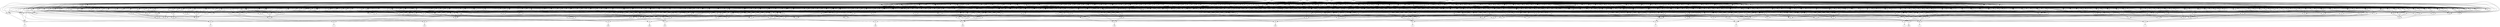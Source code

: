 digraph G {
    316 -> 380;
    402 -> 380;
    755 -> 380;
    425 -> 380;
    320 -> 380;
    339 -> 380;
    484 -> 316;
    555 -> 316;
    426 -> 316;
    226 -> 316;
    372 -> 316;
    363 -> 316;
    430 -> 363;
    395 -> 363;
    291 -> 363;
    612 -> 363;
    286 -> 363;
    419 -> 286;
    224 -> 286;
    310 -> 286;
    676 -> 286;
    776 -> 286;
    784 -> 419;
    391 -> 419;
    306 -> 419;
    391 -> 224;
    306 -> 224;
    784 -> 224;
    406 -> 310;
    357 -> 310;
    432 -> 310;
    391 -> 676;
    784 -> 676;
    800 -> 776;
    362 -> 776;
    391 -> 612;
    306 -> 612;
    391 -> 395;
    784 -> 395;
    306 -> 395;
    357 -> 430;
    432 -> 430;
    406 -> 430;
    800 -> 430;
    362 -> 430;
    202 -> 430;
    362 -> 291;
    357 -> 291;
    432 -> 291;
    800 -> 291;
    406 -> 291;
    202 -> 291;
    399 -> 372;
    349 -> 372;
    419 -> 372;
    317 -> 372;
    418 -> 372;
    391 -> 399;
    784 -> 399;
    306 -> 399;
    406 -> 317;
    357 -> 317;
    432 -> 317;
    800 -> 418;
    362 -> 418;
    202 -> 418;
    432 -> 349;
    357 -> 349;
    406 -> 349;
    800 -> 484;
    362 -> 484;
    202 -> 484;
    784 -> 226;
    306 -> 226;
    432 -> 226;
    391 -> 226;
    406 -> 226;
    306 -> 555;
    784 -> 555;
    391 -> 555;
    406 -> 426;
    362 -> 426;
    202 -> 426;
    800 -> 426;
    357 -> 426;
    432 -> 426;
    431 -> 402;
    337 -> 402;
    332 -> 402;
    309 -> 402;
    171 -> 402;
    331 -> 431;
    404 -> 431;
    318 -> 431;
    345 -> 431;
    381 -> 331;
    661 -> 331;
    399 -> 331;
    522 -> 331;
    391 -> 381;
    784 -> 381;
    306 -> 381;
    406 -> 522;
    357 -> 522;
    202 -> 522;
    800 -> 522;
    362 -> 522;
    432 -> 522;
    362 -> 661;
    202 -> 661;
    432 -> 661;
    800 -> 661;
    406 -> 661;
    357 -> 661;
    349 -> 404;
    381 -> 404;
    418 -> 404;
    239 -> 404;
    399 -> 404;
    406 -> 239;
    357 -> 239;
    432 -> 239;
    800 -> 239;
    362 -> 239;
    202 -> 239;
    381 -> 318;
    341 -> 318;
    419 -> 318;
    766 -> 318;
    202 -> 766;
    357 -> 766;
    432 -> 766;
    800 -> 766;
    362 -> 766;
    406 -> 766;
    432 -> 341;
    202 -> 341;
    406 -> 341;
    800 -> 341;
    362 -> 341;
    357 -> 341;
    395 -> 345;
    239 -> 345;
    419 -> 345;
    430 -> 345;
    317 -> 337;
    371 -> 337;
    555 -> 337;
    341 -> 337;
    391 -> 371;
    800 -> 371;
    306 -> 371;
    784 -> 371;
    362 -> 371;
    202 -> 371;
    287 -> 332;
    510 -> 332;
    395 -> 332;
    280 -> 332;
    306 -> 510;
    357 -> 510;
    432 -> 510;
    406 -> 510;
    391 -> 510;
    784 -> 287;
    362 -> 287;
    800 -> 287;
    391 -> 287;
    202 -> 287;
    406 -> 280;
    357 -> 280;
    432 -> 280;
    362 -> 280;
    202 -> 280;
    800 -> 280;
    648 -> 309;
    294 -> 309;
    419 -> 309;
    522 -> 309;
    391 -> 648;
    306 -> 648;
    357 -> 294;
    406 -> 294;
    432 -> 294;
    800 -> 294;
    362 -> 294;
    202 -> 294;
    395 -> 171;
    400 -> 171;
    399 -> 171;
    301 -> 171;
    432 -> 301;
    800 -> 301;
    362 -> 301;
    357 -> 301;
    406 -> 301;
    202 -> 301;
    357 -> 400;
    800 -> 400;
    362 -> 400;
    406 -> 400;
    432 -> 400;
    202 -> 400;
    305 -> 755;
    399 -> 755;
    410 -> 755;
    419 -> 755;
    482 -> 755;
    224 -> 482;
    490 -> 482;
    538 -> 482;
    409 -> 482;
    391 -> 538;
    784 -> 538;
    406 -> 538;
    306 -> 538;
    432 -> 538;
    800 -> 409;
    357 -> 409;
    202 -> 409;
    406 -> 490;
    357 -> 490;
    432 -> 490;
    362 -> 490;
    800 -> 490;
    202 -> 490;
    357 -> 410;
    432 -> 410;
    202 -> 410;
    800 -> 410;
    362 -> 410;
    406 -> 410;
    406 -> 305;
    432 -> 305;
    800 -> 305;
    362 -> 305;
    357 -> 305;
    202 -> 305;
    496 -> 425;
    395 -> 425;
    684 -> 425;
    359 -> 425;
    424 -> 425;
    299 -> 425;
    362 -> 424;
    357 -> 424;
    479 -> 424;
    202 -> 424;
    555 -> 424;
    441 -> 424;
    306 -> 479;
    784 -> 479;
    406 -> 479;
    391 -> 479;
    432 -> 479;
    406 -> 441;
    357 -> 441;
    800 -> 441;
    362 -> 441;
    432 -> 441;
    202 -> 441;
    484 -> 684;
    422 -> 684;
    443 -> 684;
    432 -> 684;
    784 -> 422;
    391 -> 422;
    306 -> 443;
    357 -> 443;
    455 -> 299;
    212 -> 299;
    430 -> 299;
    391 -> 299;
    306 -> 299;
    784 -> 299;
    432 -> 455;
    406 -> 455;
    357 -> 212;
    362 -> 212;
    202 -> 212;
    430 -> 359;
    444 -> 359;
    460 -> 359;
    648 -> 359;
    391 -> 444;
    784 -> 444;
    800 -> 460;
    357 -> 460;
    432 -> 460;
    406 -> 460;
    362 -> 460;
    202 -> 460;
    406 -> 496;
    357 -> 496;
    432 -> 496;
    202 -> 496;
    362 -> 496;
    800 -> 496;
    239 -> 320;
    405 -> 320;
    305 -> 320;
    391 -> 320;
    784 -> 320;
    306 -> 320;
    462 -> 405;
    465 -> 405;
    224 -> 405;
    419 -> 405;
    301 -> 405;
    391 -> 462;
    784 -> 462;
    306 -> 462;
    406 -> 465;
    357 -> 465;
    432 -> 465;
    800 -> 465;
    362 -> 465;
    202 -> 465;
    381 -> 339;
    441 -> 339;
    477 -> 339;
    419 -> 339;
    487 -> 339;
    305 -> 487;
    462 -> 487;
    612 -> 487;
    460 -> 487;
    357 -> 477;
    432 -> 477;
    362 -> 477;
    202 -> 477;
    406 -> 477;
    800 -> 477;
    279 -> 470;
    468 -> 470;
    193 -> 470;
    491 -> 470;
    437 -> 470;
    499 -> 470;
    474 -> 279;
    330 -> 279;
    416 -> 279;
    512 -> 279;
    321 -> 279;
    767 -> 474;
    434 -> 474;
    452 -> 474;
    382 -> 474;
    469 -> 474;
    476 -> 474;
    341 -> 767;
    398 -> 767;
    399 -> 767;
    490 -> 767;
    784 -> 398;
    306 -> 398;
    391 -> 398;
    381 -> 434;
    662 -> 434;
    399 -> 434;
    477 -> 434;
    432 -> 662;
    800 -> 662;
    202 -> 662;
    357 -> 662;
    362 -> 662;
    406 -> 662;
    399 -> 452;
    501 -> 452;
    800 -> 452;
    252 -> 452;
    362 -> 452;
    202 -> 452;
    357 -> 501;
    432 -> 501;
    406 -> 501;
    406 -> 252;
    306 -> 252;
    432 -> 252;
    784 -> 252;
    391 -> 252;
    502 -> 382;
    648 -> 382;
    406 -> 382;
    493 -> 382;
    317 -> 382;
    391 -> 502;
    784 -> 502;
    800 -> 502;
    362 -> 502;
    202 -> 502;
    391 -> 493;
    784 -> 493;
    202 -> 493;
    800 -> 493;
    306 -> 493;
    352 -> 469;
    509 -> 469;
    400 -> 469;
    555 -> 469;
    490 -> 469;
    398 -> 469;
    306 -> 352;
    432 -> 352;
    406 -> 352;
    391 -> 352;
    784 -> 352;
    357 -> 509;
    800 -> 509;
    202 -> 509;
    436 -> 476;
    349 -> 476;
    511 -> 476;
    305 -> 476;
    398 -> 476;
    391 -> 511;
    306 -> 511;
    800 -> 511;
    784 -> 511;
    362 -> 511;
    202 -> 511;
    406 -> 436;
    357 -> 436;
    432 -> 436;
    800 -> 436;
    362 -> 436;
    202 -> 436;
    221 -> 330;
    458 -> 330;
    517 -> 330;
    514 -> 330;
    406 -> 221;
    443 -> 221;
    492 -> 221;
    519 -> 221;
    224 -> 221;
    784 -> 492;
    306 -> 492;
    362 -> 492;
    202 -> 492;
    391 -> 492;
    800 -> 492;
    432 -> 519;
    362 -> 519;
    202 -> 519;
    800 -> 519;
    357 -> 519;
    406 -> 519;
    448 -> 458;
    378 -> 458;
    224 -> 458;
    523 -> 458;
    406 -> 523;
    202 -> 523;
    432 -> 523;
    800 -> 523;
    362 -> 523;
    357 -> 523;
    202 -> 448;
    784 -> 448;
    800 -> 448;
    362 -> 448;
    391 -> 448;
    357 -> 378;
    306 -> 378;
    406 -> 378;
    444 -> 517;
    212 -> 517;
    455 -> 517;
    533 -> 517;
    399 -> 517;
    406 -> 533;
    357 -> 533;
    362 -> 533;
    202 -> 533;
    432 -> 533;
    800 -> 533;
    381 -> 514;
    310 -> 514;
    418 -> 514;
    534 -> 514;
    462 -> 514;
    406 -> 534;
    357 -> 534;
    800 -> 534;
    202 -> 534;
    362 -> 534;
    432 -> 534;
    463 -> 416;
    450 -> 416;
    385 -> 416;
    623 -> 416;
    239 -> 463;
    462 -> 463;
    395 -> 463;
    662 -> 463;
    519 -> 450;
    381 -> 450;
    224 -> 450;
    533 -> 450;
    540 -> 385;
    398 -> 385;
    555 -> 385;
    329 -> 385;
    357 -> 540;
    202 -> 540;
    432 -> 540;
    800 -> 540;
    362 -> 540;
    406 -> 540;
    406 -> 329;
    800 -> 329;
    202 -> 329;
    357 -> 329;
    362 -> 329;
    432 -> 329;
    634 -> 623;
    555 -> 623;
    451 -> 623;
    272 -> 623;
    306 -> 451;
    784 -> 451;
    406 -> 634;
    362 -> 634;
    432 -> 634;
    800 -> 634;
    357 -> 634;
    202 -> 634;
    406 -> 272;
    800 -> 272;
    362 -> 272;
    357 -> 272;
    432 -> 272;
    202 -> 272;
    523 -> 512;
    270 -> 512;
    261 -> 512;
    269 -> 512;
    397 -> 512;
    531 -> 512;
    263 -> 397;
    395 -> 397;
    419 -> 397;
    361 -> 397;
    537 -> 397;
    202 -> 263;
    362 -> 263;
    800 -> 263;
    362 -> 361;
    800 -> 361;
    202 -> 361;
    406 -> 537;
    357 -> 537;
    432 -> 537;
    399 -> 531;
    262 -> 531;
    555 -> 531;
    439 -> 531;
    418 -> 531;
    357 -> 531;
    406 -> 262;
    432 -> 262;
    391 -> 439;
    784 -> 439;
    432 -> 439;
    800 -> 439;
    306 -> 439;
    202 -> 439;
    187 -> 261;
    510 -> 261;
    418 -> 261;
    391 -> 187;
    406 -> 187;
    306 -> 187;
    784 -> 187;
    432 -> 187;
    190 -> 269;
    394 -> 269;
    302 -> 269;
    301 -> 269;
    395 -> 269;
    391 -> 190;
    362 -> 190;
    800 -> 190;
    784 -> 190;
    202 -> 190;
    306 -> 394;
    406 -> 394;
    357 -> 394;
    406 -> 302;
    432 -> 302;
    357 -> 302;
    800 -> 302;
    362 -> 302;
    202 -> 302;
    306 -> 270;
    391 -> 270;
    457 -> 321;
    259 -> 321;
    354 -> 321;
    281 -> 321;
    349 -> 457;
    258 -> 457;
    399 -> 457;
    523 -> 457;
    784 -> 258;
    306 -> 258;
    800 -> 258;
    391 -> 258;
    362 -> 258;
    202 -> 258;
    398 -> 259;
    344 -> 259;
    496 -> 259;
    381 -> 259;
    406 -> 344;
    357 -> 344;
    800 -> 344;
    432 -> 344;
    362 -> 344;
    202 -> 344;
    766 -> 354;
    555 -> 354;
    400 -> 354;
    239 -> 354;
    419 -> 354;
    484 -> 281;
    501 -> 281;
    426 -> 281;
    395 -> 281;
    661 -> 281;
    399 -> 281;
    270 -> 468;
    722 -> 468;
    256 -> 468;
    360 -> 468;
    308 -> 468;
    349 -> 256;
    287 -> 256;
    477 -> 256;
    676 -> 256;
    250 -> 256;
    451 -> 250;
    465 -> 250;
    366 -> 250;
    648 -> 250;
    406 -> 366;
    357 -> 366;
    432 -> 366;
    800 -> 366;
    362 -> 366;
    202 -> 366;
    523 -> 308;
    462 -> 308;
    249 -> 308;
    273 -> 308;
    699 -> 308;
    248 -> 308;
    739 -> 249;
    204 -> 249;
    800 -> 249;
    784 -> 739;
    406 -> 739;
    432 -> 739;
    306 -> 739;
    391 -> 739;
    357 -> 204;
    202 -> 204;
    326 -> 248;
    508 -> 248;
    800 -> 248;
    465 -> 248;
    395 -> 248;
    357 -> 326;
    362 -> 326;
    391 -> 508;
    406 -> 508;
    306 -> 508;
    432 -> 508;
    784 -> 508;
    395 -> 699;
    244 -> 699;
    224 -> 699;
    436 -> 699;
    406 -> 244;
    357 -> 244;
    432 -> 244;
    800 -> 244;
    362 -> 244;
    202 -> 244;
    243 -> 273;
    242 -> 273;
    361 -> 273;
    241 -> 273;
    648 -> 273;
    254 -> 273;
    406 -> 254;
    357 -> 254;
    800 -> 254;
    362 -> 254;
    202 -> 254;
    306 -> 241;
    357 -> 241;
    391 -> 241;
    432 -> 241;
    357 -> 243;
    800 -> 243;
    202 -> 243;
    784 -> 242;
    306 -> 242;
    432 -> 242;
    391 -> 242;
    530 -> 722;
    550 -> 722;
    406 -> 530;
    432 -> 530;
    357 -> 530;
    800 -> 550;
    202 -> 550;
    362 -> 550;
    190 -> 360;
    230 -> 360;
    444 -> 360;
    413 -> 360;
    306 -> 230;
    406 -> 230;
    432 -> 230;
    406 -> 413;
    432 -> 413;
    362 -> 413;
    800 -> 413;
    357 -> 413;
    202 -> 413;
    754 -> 193;
    236 -> 193;
    231 -> 193;
    495 -> 193;
    295 -> 193;
    232 -> 193;
    412 -> 754;
    229 -> 754;
    525 -> 754;
    526 -> 754;
    352 -> 412;
    631 -> 412;
    395 -> 412;
    441 -> 412;
    357 -> 631;
    362 -> 631;
    202 -> 631;
    418 -> 229;
    530 -> 229;
    568 -> 229;
    398 -> 229;
    400 -> 229;
    391 -> 568;
    784 -> 568;
    766 -> 525;
    398 -> 525;
    395 -> 525;
    661 -> 525;
    317 -> 526;
    287 -> 526;
    410 -> 526;
    676 -> 526;
    223 -> 236;
    497 -> 236;
    218 -> 236;
    717 -> 236;
    208 -> 236;
    602 -> 236;
    357 -> 602;
    211 -> 602;
    432 -> 602;
    371 -> 602;
    406 -> 602;
    391 -> 211;
    784 -> 211;
    362 -> 211;
    800 -> 211;
    306 -> 211;
    202 -> 211;
    381 -> 497;
    262 -> 497;
    631 -> 497;
    634 -> 497;
    395 -> 497;
    406 -> 218;
    418 -> 218;
    381 -> 218;
    329 -> 218;
    419 -> 218;
    555 -> 717;
    381 -> 717;
    400 -> 717;
    705 -> 717;
    661 -> 717;
    413 -> 717;
    800 -> 705;
    202 -> 705;
    432 -> 705;
    406 -> 705;
    362 -> 705;
    357 -> 705;
    280 -> 208;
    225 -> 208;
    381 -> 208;
    800 -> 225;
    362 -> 225;
    432 -> 225;
    406 -> 225;
    357 -> 225;
    202 -> 225;
    212 -> 223;
    466 -> 223;
    207 -> 223;
    784 -> 223;
    406 -> 466;
    306 -> 466;
    432 -> 466;
    391 -> 207;
    406 -> 207;
    306 -> 207;
    357 -> 207;
    362 -> 207;
    800 -> 207;
    492 -> 231;
    349 -> 231;
    399 -> 231;
    329 -> 231;
    462 -> 495;
    529 -> 495;
    676 -> 495;
    766 -> 495;
    406 -> 529;
    432 -> 529;
    202 -> 529;
    800 -> 529;
    362 -> 529;
    357 -> 529;
    381 -> 295;
    329 -> 295;
    305 -> 295;
    395 -> 295;
    568 -> 232;
    421 -> 232;
    367 -> 232;
    198 -> 232;
    648 -> 232;
    800 -> 421;
    362 -> 421;
    202 -> 421;
    357 -> 198;
    800 -> 198;
    202 -> 198;
    406 -> 198;
    362 -> 198;
    432 -> 198;
    357 -> 367;
    306 -> 367;
    432 -> 367;
    745 -> 491;
    194 -> 491;
    368 -> 491;
    351 -> 491;
    379 -> 491;
    170 -> 491;
    399 -> 745;
    381 -> 745;
    540 -> 745;
    192 -> 745;
    705 -> 745;
    189 -> 745;
    224 -> 189;
    413 -> 189;
    406 -> 192;
    800 -> 192;
    432 -> 192;
    357 -> 192;
    362 -> 192;
    202 -> 192;
    341 -> 194;
    648 -> 194;
    272 -> 194;
    399 -> 194;
    304 -> 194;
    406 -> 304;
    186 -> 304;
    443 -> 304;
    529 -> 304;
    270 -> 304;
    391 -> 186;
    784 -> 186;
    800 -> 186;
    362 -> 186;
    202 -> 186;
    430 -> 368;
    399 -> 368;
    340 -> 368;
    484 -> 340;
    676 -> 340;
    443 -> 340;
    432 -> 340;
    291 -> 351;
    398 -> 351;
    305 -> 351;
    224 -> 351;
    477 -> 379;
    462 -> 379;
    612 -> 379;
    244 -> 379;
    484 -> 170;
    501 -> 170;
    784 -> 170;
    387 -> 170;
    306 -> 170;
    391 -> 170;
    406 -> 387;
    357 -> 387;
    362 -> 387;
    800 -> 387;
    432 -> 387;
    202 -> 387;
    429 -> 437;
    185 -> 437;
    350 -> 437;
    536 -> 437;
    520 -> 437;
    411 -> 437;
    183 -> 429;
    395 -> 429;
    788 -> 429;
    507 -> 429;
    766 -> 507;
    399 -> 507;
    419 -> 507;
    366 -> 507;
    262 -> 788;
    182 -> 788;
    306 -> 788;
    391 -> 182;
    357 -> 182;
    800 -> 182;
    784 -> 182;
    202 -> 182;
    432 -> 183;
    362 -> 183;
    406 -> 183;
    800 -> 183;
    357 -> 183;
    202 -> 183;
    444 -> 185;
    310 -> 185;
    800 -> 185;
    202 -> 185;
    324 -> 185;
    243 -> 324;
    612 -> 324;
    784 -> 324;
    406 -> 324;
    181 -> 324;
    357 -> 181;
    406 -> 181;
    391 -> 181;
    432 -> 181;
    362 -> 181;
    202 -> 181;
    393 -> 350;
    766 -> 350;
    391 -> 350;
    784 -> 350;
    306 -> 350;
    357 -> 393;
    432 -> 393;
    800 -> 393;
    202 -> 393;
    362 -> 393;
    406 -> 393;
    224 -> 536;
    540 -> 536;
    419 -> 536;
    465 -> 536;
    418 -> 520;
    537 -> 520;
    225 -> 520;
    395 -> 520;
    466 -> 411;
    568 -> 411;
    326 -> 411;
    800 -> 411;
    537 -> 411;
    492 -> 411;
    251 -> 499;
    178 -> 499;
    342 -> 499;
    705 -> 178;
    436 -> 178;
    441 -> 178;
    784 -> 178;
    391 -> 178;
    306 -> 178;
    212 -> 251;
    739 -> 251;
    418 -> 342;
    419 -> 342;
    530 -> 342;
    398 -> 342;
    522 -> 342;
    203 -> 285;
    498 -> 285;
    334 -> 285;
    266 -> 285;
    369 -> 203;
    238 -> 203;
    500 -> 203;
    220 -> 203;
    338 -> 203;
    283 -> 203;
    504 -> 369;
    257 -> 369;
    761 -> 369;
    297 -> 369;
    361 -> 504;
    501 -> 504;
    399 -> 504;
    534 -> 504;
    381 -> 504;
    381 -> 257;
    519 -> 257;
    426 -> 257;
    462 -> 257;
    263 -> 761;
    462 -> 761;
    419 -> 761;
    361 -> 761;
    501 -> 761;
    530 -> 297;
    371 -> 297;
    419 -> 297;
    460 -> 297;
    244 -> 238;
    398 -> 238;
    197 -> 238;
    381 -> 238;
    169 -> 238;
    462 -> 169;
    477 -> 169;
    395 -> 169;
    465 -> 169;
    406 -> 197;
    432 -> 197;
    362 -> 197;
    202 -> 197;
    357 -> 197;
    800 -> 197;
    428 -> 500;
    210 -> 500;
    357 -> 428;
    550 -> 428;
    727 -> 428;
    444 -> 428;
    555 -> 428;
    441 -> 428;
    432 -> 727;
    306 -> 727;
    406 -> 727;
    347 -> 210;
    371 -> 210;
    441 -> 210;
    398 -> 210;
    357 -> 347;
    406 -> 347;
    432 -> 347;
    462 -> 220;
    197 -> 220;
    399 -> 220;
    280 -> 220;
    519 -> 338;
    395 -> 338;
    419 -> 338;
    523 -> 338;
    398 -> 283;
    341 -> 283;
    224 -> 283;
    244 -> 283;
    467 -> 498;
    650 -> 498;
    292 -> 498;
    374 -> 498;
    384 -> 498;
    289 -> 498;
    381 -> 467;
    462 -> 467;
    317 -> 467;
    361 -> 467;
    489 -> 467;
    341 -> 489;
    395 -> 489;
    644 -> 489;
    186 -> 489;
    406 -> 644;
    357 -> 644;
    432 -> 644;
    399 -> 650;
    462 -> 650;
    662 -> 650;
    413 -> 650;
    237 -> 650;
    541 -> 650;
    391 -> 237;
    451 -> 237;
    204 -> 237;
    455 -> 237;
    362 -> 237;
    357 -> 541;
    432 -> 541;
    306 -> 541;
    362 -> 541;
    800 -> 541;
    202 -> 541;
    399 -> 292;
    501 -> 292;
    484 -> 292;
    366 -> 292;
    648 -> 292;
    766 -> 374;
    398 -> 374;
    395 -> 374;
    522 -> 374;
    510 -> 384;
    287 -> 384;
    224 -> 384;
    490 -> 384;
    272 -> 289;
    784 -> 289;
    244 -> 289;
    612 -> 289;
    543 -> 334;
    342 -> 334;
    275 -> 334;
    245 -> 334;
    459 -> 334;
    381 -> 543;
    430 -> 543;
    545 -> 543;
    546 -> 543;
    457 -> 543;
    548 -> 543;
    436 -> 548;
    462 -> 548;
    419 -> 548;
    705 -> 548;
    400 -> 546;
    381 -> 546;
    555 -> 546;
    413 -> 546;
    406 -> 545;
    800 -> 545;
    784 -> 545;
    648 -> 545;
    204 -> 545;
    381 -> 275;
    347 -> 275;
    418 -> 275;
    662 -> 275;
    224 -> 275;
    511 -> 245;
    349 -> 245;
    555 -> 245;
    634 -> 245;
    347 -> 459;
    511 -> 459;
    419 -> 459;
    341 -> 459;
    549 -> 266;
    415 -> 266;
    506 -> 266;
    551 -> 266;
    172 -> 266;
    635 -> 266;
    552 -> 549;
    423 -> 549;
    556 -> 549;
    183 -> 552;
    366 -> 552;
    272 -> 552;
    391 -> 552;
    784 -> 552;
    306 -> 552;
    568 -> 423;
    510 -> 423;
    224 -> 423;
    317 -> 423;
    544 -> 423;
    362 -> 544;
    202 -> 544;
    800 -> 544;
    555 -> 556;
    197 -> 556;
    305 -> 556;
    462 -> 556;
    462 -> 415;
    534 -> 415;
    496 -> 415;
    395 -> 415;
    214 -> 415;
    357 -> 214;
    550 -> 214;
    306 -> 214;
    262 -> 214;
    430 -> 214;
    462 -> 214;
    421 -> 506;
    349 -> 506;
    395 -> 506;
    224 -> 506;
    522 -> 506;
    535 -> 506;
    465 -> 535;
    381 -> 535;
    555 -> 535;
    705 -> 535;
    399 -> 551;
    555 -> 551;
    766 -> 551;
    705 -> 551;
    469 -> 551;
    195 -> 551;
    462 -> 195;
    225 -> 195;
    399 -> 195;
    400 -> 195;
    309 -> 172;
    699 -> 172;
    662 -> 635;
    477 -> 635;
    413 -> 635;
    419 -> 635;
    381 -> 635;
    255 -> 559;
    561 -> 559;
    562 -> 559;
    370 -> 559;
    564 -> 559;
    565 -> 559;
    566 -> 255;
    567 -> 255;
    389 -> 255;
    569 -> 255;
    571 -> 255;
    597 -> 566;
    577 -> 566;
    563 -> 566;
    578 -> 566;
    644 -> 597;
    492 -> 597;
    305 -> 597;
    399 -> 597;
    533 -> 577;
    568 -> 577;
    529 -> 577;
    270 -> 577;
    418 -> 563;
    347 -> 563;
    490 -> 563;
    395 -> 563;
    462 -> 578;
    302 -> 578;
    224 -> 578;
    239 -> 578;
    399 -> 567;
    413 -> 567;
    419 -> 567;
    341 -> 567;
    399 -> 389;
    197 -> 389;
    419 -> 389;
    441 -> 389;
    391 -> 569;
    387 -> 569;
    306 -> 569;
    358 -> 569;
    502 -> 569;
    306 -> 358;
    357 -> 358;
    432 -> 358;
    534 -> 571;
    395 -> 571;
    399 -> 571;
    693 -> 571;
    406 -> 693;
    357 -> 693;
    432 -> 693;
    800 -> 693;
    362 -> 693;
    202 -> 693;
    240 -> 561;
    581 -> 561;
    584 -> 561;
    583 -> 240;
    587 -> 240;
    648 -> 583;
    693 -> 583;
    419 -> 583;
    534 -> 583;
    239 -> 587;
    462 -> 587;
    612 -> 587;
    294 -> 587;
    200 -> 581;
    432 -> 581;
    270 -> 581;
    344 -> 581;
    422 -> 581;
    362 -> 200;
    202 -> 200;
    800 -> 200;
    306 -> 200;
    357 -> 200;
    479 -> 584;
    361 -> 584;
    419 -> 584;
    302 -> 584;
    261 -> 562;
    300 -> 562;
    572 -> 562;
    295 -> 562;
    589 -> 562;
    461 -> 562;
    381 -> 572;
    430 -> 572;
    462 -> 572;
    305 -> 572;
    424 -> 572;
    462 -> 300;
    426 -> 300;
    237 -> 300;
    588 -> 300;
    555 -> 588;
    329 -> 588;
    490 -> 588;
    398 -> 588;
    406 -> 589;
    186 -> 589;
    443 -> 589;
    192 -> 589;
    399 -> 589;
    430 -> 461;
    784 -> 461;
    244 -> 461;
    612 -> 461;
    539 -> 370;
    590 -> 370;
    593 -> 370;
    595 -> 370;
    540 -> 539;
    198 -> 539;
    381 -> 539;
    173 -> 539;
    357 -> 173;
    262 -> 173;
    306 -> 173;
    550 -> 173;
    541 -> 173;
    504 -> 590;
    245 -> 590;
    423 -> 590;
    403 -> 590;
    477 -> 403;
    662 -> 403;
    381 -> 403;
    648 -> 593;
    446 -> 593;
    419 -> 593;
    305 -> 593;
    357 -> 446;
    362 -> 446;
    202 -> 446;
    800 -> 446;
    406 -> 446;
    432 -> 446;
    418 -> 595;
    349 -> 595;
    399 -> 595;
    533 -> 595;
    224 -> 595;
    596 -> 564;
    172 -> 564;
    307 -> 564;
    188 -> 564;
    234 -> 564;
    610 -> 564;
    766 -> 596;
    555 -> 596;
    705 -> 596;
    399 -> 596;
    195 -> 596;
    525 -> 307;
    601 -> 307;
    603 -> 307;
    606 -> 307;
    532 -> 307;
    643 -> 307;
    537 -> 601;
    492 -> 601;
    419 -> 601;
    192 -> 601;
    357 -> 603;
    776 -> 603;
    727 -> 603;
    444 -> 603;
    347 -> 603;
    211 -> 603;
    418 -> 606;
    349 -> 606;
    661 -> 606;
    462 -> 606;
    291 -> 606;
    398 -> 606;
    436 -> 532;
    381 -> 532;
    224 -> 532;
    523 -> 532;
    198 -> 643;
    540 -> 643;
    306 -> 643;
    391 -> 643;
    784 -> 643;
    398 -> 188;
    183 -> 188;
    426 -> 188;
    612 -> 188;
    401 -> 188;
    366 -> 401;
    784 -> 401;
    662 -> 401;
    391 -> 401;
    306 -> 401;
    361 -> 234;
    501 -> 234;
    391 -> 234;
    693 -> 234;
    784 -> 234;
    306 -> 234;
    410 -> 610;
    301 -> 610;
    381 -> 610;
    291 -> 565;
    451 -> 565;
    608 -> 565;
    397 -> 565;
    276 -> 565;
    301 -> 276;
    302 -> 276;
    395 -> 276;
    317 -> 608;
    361 -> 608;
    197 -> 608;
    381 -> 608;
    609 -> 613;
    614 -> 613;
    615 -> 613;
    573 -> 613;
    480 -> 613;
    643 -> 613;
    755 -> 609;
    616 -> 609;
    388 -> 609;
    346 -> 609;
    617 -> 609;
    523 -> 616;
    270 -> 616;
    261 -> 616;
    381 -> 388;
    347 -> 388;
    317 -> 388;
    568 -> 388;
    209 -> 388;
    550 -> 388;
    391 -> 209;
    784 -> 209;
    406 -> 209;
    432 -> 209;
    800 -> 209;
    204 -> 209;
    419 -> 346;
    436 -> 346;
    619 -> 346;
    772 -> 346;
    361 -> 619;
    784 -> 619;
    394 -> 772;
    391 -> 772;
    361 -> 617;
    451 -> 617;
    258 -> 617;
    310 -> 617;
    624 -> 614;
    438 -> 614;
    625 -> 614;
    435 -> 614;
    626 -> 614;
    628 -> 614;
    540 -> 624;
    381 -> 624;
    629 -> 624;
    719 -> 624;
    632 -> 624;
    633 -> 624;
    306 -> 629;
    357 -> 629;
    455 -> 629;
    568 -> 629;
    362 -> 629;
    202 -> 629;
    555 -> 633;
    197 -> 633;
    419 -> 633;
    413 -> 633;
    784 -> 632;
    306 -> 632;
    693 -> 632;
    436 -> 632;
    395 -> 632;
    395 -> 719;
    341 -> 719;
    399 -> 719;
    192 -> 719;
    178 -> 438;
    583 -> 438;
    587 -> 438;
    581 -> 438;
    584 -> 438;
    636 -> 438;
    224 -> 636;
    519 -> 636;
    399 -> 636;
    693 -> 636;
    530 -> 636;
    258 -> 636;
    276 -> 625;
    275 -> 625;
    593 -> 625;
    595 -> 625;
    520 -> 435;
    637 -> 435;
    639 -> 435;
    296 -> 435;
    537 -> 637;
    419 -> 637;
    361 -> 637;
    225 -> 637;
    381 -> 637;
    441 -> 639;
    398 -> 639;
    410 -> 639;
    462 -> 639;
    465 -> 296;
    224 -> 296;
    399 -> 296;
    272 -> 296;
    305 -> 626;
    661 -> 626;
    395 -> 626;
    420 -> 626;
    303 -> 626;
    513 -> 626;
    381 -> 303;
    280 -> 303;
    612 -> 303;
    426 -> 303;
    381 -> 420;
    301 -> 420;
    410 -> 420;
    395 -> 420;
    530 -> 513;
    511 -> 513;
    419 -> 513;
    662 -> 513;
    329 -> 628;
    381 -> 628;
    545 -> 628;
    640 -> 628;
    578 -> 628;
    577 -> 628;
    349 -> 640;
    211 -> 640;
    419 -> 640;
    529 -> 640;
    601 -> 615;
    603 -> 615;
    454 -> 573;
    179 -> 573;
    408 -> 573;
    475 -> 573;
    642 -> 573;
    191 -> 573;
    399 -> 179;
    347 -> 179;
    361 -> 179;
    530 -> 179;
    381 -> 179;
    550 -> 179;
    393 -> 454;
    541 -> 454;
    568 -> 408;
    484 -> 408;
    510 -> 408;
    496 -> 408;
    224 -> 408;
    349 -> 475;
    224 -> 475;
    421 -> 475;
    400 -> 475;
    462 -> 475;
    555 -> 642;
    280 -> 642;
    612 -> 642;
    490 -> 642;
    381 -> 191;
    462 -> 191;
    465 -> 191;
    519 -> 191;
    239 -> 191;
    446 -> 191;
    569 -> 480;
    646 -> 480;
    661 -> 646;
    462 -> 646;
    291 -> 646;
    398 -> 646;
    647 -> 649;
    383 -> 649;
    651 -> 649;
    726 -> 649;
    653 -> 649;
    527 -> 649;
    542 -> 647;
    654 -> 647;
    389 -> 647;
    640 -> 647;
    657 -> 647;
    694 -> 647;
    604 -> 542;
    433 -> 542;
    607 -> 542;
    618 -> 542;
    287 -> 604;
    510 -> 604;
    310 -> 604;
    258 -> 604;
    662 -> 433;
    462 -> 433;
    395 -> 433;
    534 -> 433;
    477 -> 607;
    462 -> 607;
    555 -> 607;
    413 -> 607;
    362 -> 618;
    357 -> 618;
    538 -> 618;
    202 -> 618;
    462 -> 618;
    393 -> 618;
    297 -> 654;
    220 -> 654;
    283 -> 654;
    532 -> 654;
    530 -> 657;
    258 -> 657;
    484 -> 657;
    479 -> 657;
    400 -> 694;
    381 -> 694;
    419 -> 694;
    436 -> 694;
    530 -> 383;
    347 -> 383;
    511 -> 383;
    660 -> 383;
    215 -> 383;
    415 -> 383;
    244 -> 660;
    398 -> 660;
    311 -> 660;
    663 -> 660;
    665 -> 660;
    290 -> 660;
    357 -> 311;
    550 -> 311;
    727 -> 311;
    444 -> 311;
    644 -> 290;
    492 -> 290;
    410 -> 290;
    381 -> 290;
    398 -> 665;
    183 -> 665;
    410 -> 665;
    395 -> 665;
    523 -> 663;
    270 -> 663;
    399 -> 663;
    329 -> 663;
    395 -> 215;
    436 -> 215;
    361 -> 215;
    352 -> 215;
    506 -> 651;
    573 -> 651;
    668 -> 651;
    669 -> 651;
    395 -> 668;
    645 -> 668;
    186 -> 668;
    465 -> 668;
    490 -> 668;
    670 -> 668;
    399 -> 670;
    441 -> 670;
    406 -> 645;
    306 -> 645;
    432 -> 645;
    523 -> 669;
    519 -> 669;
    430 -> 669;
    784 -> 669;
    391 -> 669;
    306 -> 669;
    342 -> 726;
    208 -> 726;
    520 -> 726;
    674 -> 726;
    272 -> 674;
    381 -> 674;
    399 -> 674;
    183 -> 674;
    484 -> 653;
    501 -> 653;
    399 -> 653;
    523 -> 653;
    348 -> 653;
    381 -> 348;
    519 -> 348;
    395 -> 348;
    662 -> 348;
    224 -> 527;
    519 -> 527;
    410 -> 527;
    419 -> 527;
    250 -> 527;
    481 -> 598;
    675 -> 598;
    677 -> 598;
    396 -> 598;
    173 -> 598;
    661 -> 481;
    381 -> 481;
    198 -> 481;
    399 -> 481;
    486 -> 481;
    534 -> 486;
    419 -> 486;
    311 -> 486;
    395 -> 675;
    462 -> 675;
    662 -> 675;
    496 -> 675;
    534 -> 675;
    678 -> 675;
    784 -> 678;
    306 -> 678;
    446 -> 678;
    419 -> 678;
    393 -> 678;
    533 -> 677;
    545 -> 677;
    784 -> 677;
    534 -> 677;
    391 -> 677;
    306 -> 677;
    419 -> 396;
    533 -> 396;
    722 -> 396;
    462 -> 396;
    390 -> 679;
    675 -> 679;
    486 -> 679;
    682 -> 679;
    686 -> 679;
    176 -> 679;
    365 -> 390;
    687 -> 390;
    689 -> 390;
    231 -> 390;
    173 -> 390;
    690 -> 390;
    329 -> 365;
    381 -> 365;
    545 -> 365;
    692 -> 687;
    695 -> 687;
    462 -> 692;
    197 -> 692;
    381 -> 692;
    534 -> 692;
    705 -> 695;
    462 -> 695;
    399 -> 695;
    446 -> 695;
    257 -> 689;
    494 -> 689;
    224 -> 494;
    705 -> 494;
    419 -> 494;
    329 -> 494;
    395 -> 690;
    519 -> 690;
    224 -> 690;
    662 -> 690;
    398 -> 682;
    705 -> 682;
    395 -> 682;
    329 -> 682;
    519 -> 686;
    568 -> 686;
    534 -> 686;
    270 -> 686;
    662 -> 176;
    398 -> 176;
    612 -> 176;
    519 -> 176;
    454 -> 247;
    691 -> 247;
    284 -> 247;
    231 -> 247;
    376 -> 247;
    396 -> 376;
    682 -> 376;
    176 -> 376;
    696 -> 376;
    381 -> 696;
    477 -> 696;
    555 -> 696;
    426 -> 696;
    555 -> 691;
    462 -> 691;
    705 -> 691;
    519 -> 691;
    209 -> 691;
    689 -> 691;
    381 -> 284;
    329 -> 284;
    519 -> 284;
    395 -> 284;
    697 -> 284;
    462 -> 697;
    197 -> 697;
    419 -> 697;
    534 -> 697;
    481 -> 683;
    173 -> 683;
    696 -> 683;
    579 -> 683;
    707 -> 683;
    393 -> 579;
    395 -> 579;
    399 -> 579;
    446 -> 579;
    395 -> 707;
    533 -> 707;
    224 -> 707;
    662 -> 707;
    468 -> 672;
    700 -> 672;
    627 -> 672;
    802 -> 672;
    702 -> 672;
    512 -> 672;
    240 -> 700;
    570 -> 700;
    585 -> 700;
    704 -> 700;
    558 -> 700;
    706 -> 700;
    460 -> 570;
    239 -> 570;
    648 -> 570;
    451 -> 570;
    534 -> 570;
    709 -> 570;
    555 -> 709;
    533 -> 709;
    419 -> 585;
    305 -> 585;
    555 -> 585;
    477 -> 585;
    750 -> 585;
    710 -> 585;
    391 -> 750;
    766 -> 750;
    306 -> 750;
    344 -> 750;
    399 -> 750;
    378 -> 710;
    448 -> 710;
    399 -> 710;
    533 -> 710;
    484 -> 710;
    226 -> 710;
    635 -> 704;
    606 -> 704;
    418 -> 558;
    310 -> 558;
    381 -> 558;
    341 -> 558;
    264 -> 558;
    202 -> 264;
    326 -> 264;
    739 -> 264;
    294 -> 264;
    224 -> 264;
    329 -> 706;
    533 -> 706;
    305 -> 706;
    784 -> 706;
    391 -> 706;
    306 -> 706;
    222 -> 627;
    716 -> 627;
    197 -> 222;
    422 -> 222;
    718 -> 222;
    720 -> 222;
    343 -> 222;
    462 -> 720;
    344 -> 720;
    272 -> 720;
    280 -> 720;
    399 -> 720;
    391 -> 343;
    705 -> 343;
    477 -> 343;
    784 -> 343;
    306 -> 343;
    676 -> 718;
    550 -> 718;
    367 -> 718;
    611 -> 716;
    721 -> 716;
    246 -> 716;
    743 -> 716;
    395 -> 611;
    529 -> 611;
    224 -> 611;
    661 -> 611;
    418 -> 721;
    422 -> 721;
    727 -> 721;
    302 -> 721;
    399 -> 721;
    568 -> 246;
    723 -> 246;
    190 -> 246;
    406 -> 246;
    306 -> 246;
    432 -> 246;
    357 -> 723;
    800 -> 723;
    202 -> 723;
    462 -> 743;
    550 -> 743;
    530 -> 743;
    533 -> 743;
    395 -> 743;
    600 -> 802;
    724 -> 802;
    728 -> 802;
    731 -> 802;
    277 -> 802;
    732 -> 802;
    504 -> 600;
    597 -> 600;
    601 -> 600;
    179 -> 600;
    223 -> 724;
    232 -> 724;
    345 -> 724;
    734 -> 724;
    335 -> 724;
    357 -> 734;
    202 -> 734;
    568 -> 734;
    800 -> 734;
    362 -> 734;
    455 -> 734;
    776 -> 335;
    399 -> 335;
    406 -> 335;
    432 -> 335;
    735 -> 335;
    784 -> 735;
    306 -> 735;
    357 -> 735;
    362 -> 735;
    800 -> 735;
    202 -> 735;
    618 -> 728;
    580 -> 728;
    278 -> 728;
    737 -> 728;
    462 -> 580;
    430 -> 580;
    419 -> 580;
    522 -> 580;
    406 -> 278;
    409 -> 278;
    432 -> 278;
    522 -> 278;
    648 -> 278;
    451 -> 278;
    263 -> 737;
    398 -> 737;
    419 -> 737;
    361 -> 737;
    347 -> 737;
    800 -> 731;
    326 -> 731;
    508 -> 731;
    358 -> 731;
    448 -> 731;
    477 -> 277;
    766 -> 277;
    399 -> 277;
    224 -> 732;
    705 -> 732;
    484 -> 732;
    479 -> 732;
    740 -> 702;
    741 -> 702;
    757 -> 702;
    744 -> 702;
    746 -> 702;
    714 -> 702;
    430 -> 740;
    224 -> 740;
    621 -> 740;
    518 -> 740;
    515 -> 740;
    622 -> 740;
    263 -> 515;
    444 -> 515;
    394 -> 515;
    398 -> 515;
    192 -> 515;
    357 -> 621;
    422 -> 621;
    230 -> 621;
    776 -> 621;
    419 -> 622;
    533 -> 622;
    612 -> 622;
    519 -> 622;
    534 -> 518;
    784 -> 518;
    501 -> 518;
    418 -> 518;
    612 -> 518;
    197 -> 741;
    395 -> 741;
    730 -> 741;
    407 -> 741;
    747 -> 741;
    666 -> 741;
    422 -> 407;
    645 -> 407;
    764 -> 407;
    357 -> 764;
    800 -> 764;
    362 -> 764;
    550 -> 666;
    484 -> 666;
    306 -> 666;
    406 -> 666;
    568 -> 666;
    357 -> 666;
    422 -> 730;
    550 -> 730;
    406 -> 730;
    306 -> 730;
    432 -> 730;
    381 -> 747;
    305 -> 747;
    455 -> 747;
    182 -> 747;
    400 -> 757;
    381 -> 757;
    251 -> 757;
    466 -> 744;
    568 -> 744;
    326 -> 744;
    800 -> 744;
    652 -> 744;
    340 -> 744;
    371 -> 652;
    537 -> 652;
    317 -> 652;
    493 -> 652;
    398 -> 746;
    522 -> 746;
    237 -> 746;
    749 -> 746;
    751 -> 746;
    753 -> 746;
    361 -> 753;
    347 -> 753;
    410 -> 753;
    381 -> 753;
    436 -> 751;
    395 -> 751;
    310 -> 751;
    258 -> 751;
    400 -> 749;
    399 -> 749;
    419 -> 749;
    523 -> 749;
    352 -> 714;
    631 -> 714;
    395 -> 714;
    661 -> 714;
    756 -> 758;
    594 -> 758;
    586 -> 758;
    557 -> 758;
    759 -> 758;
    656 -> 758;
    760 -> 756;
    575 -> 756;
    505 -> 756;
    762 -> 756;
    213 -> 756;
    477 -> 760;
    399 -> 760;
    788 -> 760;
    763 -> 760;
    555 -> 763;
    661 -> 763;
    224 -> 763;
    430 -> 763;
    418 -> 575;
    555 -> 575;
    357 -> 575;
    395 -> 575;
    523 -> 575;
    765 -> 575;
    466 -> 765;
    568 -> 765;
    764 -> 765;
    705 -> 765;
    398 -> 765;
    497 -> 505;
    768 -> 505;
    441 -> 768;
    395 -> 768;
    419 -> 768;
    533 -> 768;
    568 -> 762;
    358 -> 762;
    530 -> 762;
    419 -> 762;
    337 -> 762;
    484 -> 762;
    251 -> 213;
    342 -> 213;
    692 -> 213;
    695 -> 213;
    706 -> 213;
    720 -> 213;
    771 -> 594;
    333 -> 594;
    301 -> 771;
    395 -> 771;
    685 -> 771;
    773 -> 771;
    694 -> 771;
    606 -> 771;
    190 -> 685;
    394 -> 685;
    391 -> 773;
    634 -> 773;
    540 -> 773;
    784 -> 773;
    306 -> 773;
    673 -> 333;
    553 -> 333;
    669 -> 333;
    403 -> 333;
    632 -> 333;
    784 -> 673;
    432 -> 673;
    306 -> 673;
    357 -> 673;
    421 -> 673;
    204 -> 553;
    680 -> 553;
    800 -> 553;
    391 -> 680;
    784 -> 680;
    306 -> 680;
    406 -> 680;
    432 -> 680;
    483 -> 586;
    774 -> 586;
    314 -> 586;
    472 -> 586;
    216 -> 586;
    777 -> 586;
    395 -> 216;
    280 -> 216;
    410 -> 216;
    419 -> 216;
    708 -> 216;
    391 -> 708;
    387 -> 708;
    306 -> 708;
    239 -> 708;
    399 -> 708;
    362 -> 774;
    391 -> 774;
    357 -> 774;
    800 -> 774;
    466 -> 774;
    780 -> 774;
    362 -> 780;
    451 -> 780;
    357 -> 780;
    455 -> 780;
    202 -> 780;
    462 -> 314;
    529 -> 314;
    492 -> 314;
    349 -> 314;
    174 -> 314;
    522 -> 174;
    395 -> 174;
    648 -> 174;
    198 -> 174;
    224 -> 472;
    398 -> 472;
    344 -> 472;
    540 -> 472;
    465 -> 472;
    315 -> 472;
    462 -> 315;
    239 -> 315;
    550 -> 483;
    725 -> 483;
    391 -> 725;
    406 -> 725;
    784 -> 725;
    306 -> 725;
    496 -> 777;
    395 -> 777;
    648 -> 777;
    460 -> 777;
    238 -> 557;
    781 -> 557;
    331 -> 557;
    318 -> 557;
    577 -> 557;
    576 -> 557;
    400 -> 781;
    555 -> 781;
    398 -> 781;
    490 -> 781;
    214 -> 781;
    462 -> 576;
    519 -> 576;
    381 -> 576;
    239 -> 576;
    783 -> 759;
    658 -> 759;
    184 -> 759;
    785 -> 759;
    703 -> 759;
    787 -> 759;
    555 -> 783;
    302 -> 783;
    448 -> 783;
    466 -> 783;
    789 -> 783;
    212 -> 789;
    645 -> 789;
    444 -> 789;
    197 -> 789;
    451 -> 789;
    462 -> 658;
    244 -> 658;
    280 -> 658;
    419 -> 658;
    790 -> 658;
    371 -> 790;
    349 -> 790;
    568 -> 790;
    387 -> 790;
    367 -> 184;
    619 -> 184;
    353 -> 184;
    791 -> 184;
    354 -> 184;
    406 -> 791;
    357 -> 791;
    419 -> 791;
    776 -> 791;
    395 -> 791;
    413 -> 791;
    226 -> 353;
    204 -> 353;
    362 -> 353;
    310 -> 785;
    258 -> 785;
    239 -> 785;
    224 -> 785;
    792 -> 785;
    381 -> 792;
    446 -> 792;
    419 -> 792;
    529 -> 792;
    381 -> 703;
    441 -> 703;
    398 -> 703;
    301 -> 703;
    436 -> 703;
    798 -> 703;
    391 -> 798;
    366 -> 798;
    306 -> 798;
    381 -> 787;
    305 -> 787;
    621 -> 787;
    630 -> 787;
    770 -> 787;
    667 -> 787;
    550 -> 667;
    367 -> 667;
    676 -> 667;
    183 -> 667;
    462 -> 667;
    347 -> 770;
    395 -> 770;
    533 -> 770;
    530 -> 770;
    511 -> 770;
    534 -> 630;
    399 -> 630;
    419 -> 630;
    446 -> 630;
    793 -> 656;
    701 -> 656;
    794 -> 656;
    228 -> 656;
    196 -> 656;
    698 -> 656;
    211 -> 793;
    310 -> 793;
    779 -> 793;
    303 -> 793;
    377 -> 793;
    422 -> 377;
    645 -> 377;
    764 -> 377;
    462 -> 377;
    496 -> 377;
    272 -> 779;
    395 -> 779;
    644 -> 779;
    211 -> 779;
    395 -> 701;
    186 -> 701;
    168 -> 701;
    197 -> 701;
    447 -> 701;
    796 -> 701;
    523 -> 796;
    436 -> 796;
    413 -> 796;
    419 -> 796;
    399 -> 796;
    568 -> 447;
    510 -> 447;
    224 -> 447;
    537 -> 447;
    544 -> 447;
    306 -> 168;
    357 -> 168;
    406 -> 168;
    799 -> 794;
    801 -> 794;
    803 -> 794;
    167 -> 794;
    522 -> 799;
    381 -> 799;
    224 -> 799;
    329 -> 799;
    550 -> 801;
    391 -> 801;
    644 -> 801;
    301 -> 801;
    306 -> 801;
    784 -> 801;
    398 -> 803;
    192 -> 803;
    224 -> 803;
    413 -> 803;
    462 -> 167;
    393 -> 167;
    381 -> 167;
    198 -> 167;
    524 -> 228;
    166 -> 228;
    165 -> 228;
    164 -> 228;
    399 -> 524;
    533 -> 524;
    484 -> 524;
    226 -> 524;
    432 -> 166;
    357 -> 166;
    448 -> 166;
    529 -> 166;
    444 -> 166;
    306 -> 166;
    302 -> 165;
    422 -> 165;
    399 -> 165;
    413 -> 165;
    347 -> 164;
    418 -> 164;
    381 -> 164;
    422 -> 164;
    723 -> 164;
    727 -> 164;
    719 -> 196;
    494 -> 196;
    750 -> 196;
    278 -> 196;
    178 -> 698;
    636 -> 698;
    655 -> 698;
    163 -> 698;
    162 -> 698;
    381 -> 655;
    310 -> 655;
    202 -> 655;
    510 -> 655;
    800 -> 655;
    362 -> 655;
    202 -> 163;
    786 -> 163;
    326 -> 163;
    555 -> 163;
    305 -> 163;
    406 -> 786;
    432 -> 786;
    391 -> 786;
    306 -> 786;
    784 -> 786;
    451 -> 162;
    426 -> 162;
    341 -> 162;
    648 -> 162;
    159 -> 688;
    158 -> 688;
    157 -> 688;
    155 -> 688;
    154 -> 688;
    152 -> 688;
    151 -> 159;
    150 -> 159;
    219 -> 159;
    752 -> 159;
    373 -> 159;
    149 -> 159;
    269 -> 151;
    457 -> 151;
    259 -> 151;
    525 -> 151;
    532 -> 151;
    710 -> 151;
    446 -> 150;
    419 -> 150;
    709 -> 150;
    306 -> 219;
    784 -> 219;
    540 -> 219;
    148 -> 219;
    528 -> 219;
    502 -> 148;
    358 -> 148;
    784 -> 528;
    306 -> 528;
    693 -> 528;
    661 -> 528;
    462 -> 528;
    574 -> 752;
    394 -> 752;
    260 -> 752;
    147 -> 752;
    784 -> 147;
    426 -> 147;
    306 -> 147;
    190 -> 147;
    501 -> 147;
    202 -> 260;
    645 -> 260;
    800 -> 260;
    422 -> 260;
    391 -> 574;
    784 -> 574;
    362 -> 574;
    800 -> 574;
    202 -> 574;
    529 -> 373;
    395 -> 373;
    197 -> 373;
    451 -> 373;
    146 -> 373;
    226 -> 146;
    204 -> 146;
    362 -> 146;
    272 -> 146;
    224 -> 146;
    398 -> 149;
    705 -> 149;
    224 -> 149;
    460 -> 149;
    505 -> 158;
    516 -> 158;
    145 -> 158;
    144 -> 158;
    143 -> 158;
    142 -> 158;
    366 -> 516;
    399 -> 516;
    249 -> 516;
    140 -> 516;
    392 -> 516;
    769 -> 516;
    398 -> 769;
    400 -> 769;
    555 -> 769;
    329 -> 769;
    329 -> 392;
    395 -> 392;
    224 -> 392;
    387 -> 392;
    395 -> 140;
    183 -> 140;
    419 -> 140;
    766 -> 140;
    436 -> 145;
    398 -> 145;
    705 -> 145;
    381 -> 145;
    478 -> 145;
    395 -> 478;
    413 -> 478;
    224 -> 478;
    661 -> 478;
    352 -> 144;
    204 -> 144;
    362 -> 144;
    139 -> 144;
    462 -> 139;
    496 -> 139;
    466 -> 139;
    448 -> 139;
    182 -> 143;
    230 -> 143;
    138 -> 143;
    141 -> 143;
    212 -> 141;
    444 -> 141;
    645 -> 141;
    399 -> 141;
    361 -> 141;
    347 -> 141;
    676 -> 138;
    367 -> 138;
    800 -> 138;
    202 -> 138;
    673 -> 142;
    137 -> 142;
    713 -> 142;
    136 -> 142;
    398 -> 137;
    366 -> 137;
    381 -> 137;
    766 -> 137;
    550 -> 713;
    399 -> 713;
    258 -> 713;
    347 -> 713;
    204 -> 136;
    680 -> 136;
    800 -> 136;
    436 -> 136;
    399 -> 136;
    499 -> 157;
    222 -> 157;
    253 -> 157;
    403 -> 157;
    669 -> 157;
    419 -> 253;
    462 -> 253;
    197 -> 253;
    301 -> 253;
    605 -> 253;
    134 -> 253;
    225 -> 134;
    294 -> 134;
    211 -> 134;
    537 -> 134;
    784 -> 134;
    391 -> 134;
    310 -> 605;
    418 -> 605;
    501 -> 605;
    484 -> 605;
    395 -> 605;
    733 -> 155;
    580 -> 155;
    447 -> 155;
    803 -> 155;
    163 -> 155;
    655 -> 733;
    133 -> 733;
    132 -> 733;
    131 -> 733;
    329 -> 133;
    398 -> 133;
    399 -> 133;
    225 -> 133;
    418 -> 132;
    347 -> 132;
    381 -> 132;
    634 -> 132;
    462 -> 132;
    568 -> 131;
    544 -> 131;
    727 -> 131;
    254 -> 131;
    381 -> 131;
    130 -> 154;
    129 -> 154;
    128 -> 154;
    268 -> 154;
    126 -> 154;
    800 -> 130;
    326 -> 130;
    479 -> 130;
    125 -> 130;
    715 -> 130;
    554 -> 130;
    422 -> 125;
    544 -> 125;
    443 -> 125;
    432 -> 125;
    422 -> 715;
    230 -> 715;
    421 -> 715;
    352 -> 715;
    361 -> 715;
    634 -> 554;
    555 -> 554;
    419 -> 554;
    161 -> 554;
    357 -> 161;
    800 -> 161;
    362 -> 161;
    202 -> 161;
    462 -> 129;
    244 -> 129;
    399 -> 129;
    705 -> 129;
    306 -> 128;
    186 -> 128;
    399 -> 128;
    361 -> 128;
    432 -> 128;
    406 -> 128;
    784 -> 268;
    344 -> 268;
    306 -> 268;
    302 -> 268;
    555 -> 268;
    511 -> 126;
    349 -> 126;
    395 -> 126;
    523 -> 126;
    123 -> 152;
    122 -> 152;
    121 -> 152;
    120 -> 152;
    547 -> 152;
    582 -> 152;
    381 -> 123;
    430 -> 123;
    788 -> 123;
    428 -> 123;
    208 -> 123;
    761 -> 123;
    537 -> 122;
    361 -> 122;
    419 -> 122;
    237 -> 122;
    119 -> 122;
    522 -> 119;
    224 -> 119;
    530 -> 119;
    371 -> 119;
    177 -> 121;
    513 -> 121;
    686 -> 121;
    707 -> 121;
    519 -> 177;
    224 -> 177;
    399 -> 177;
    693 -> 177;
    578 -> 120;
    389 -> 120;
    608 -> 120;
    420 -> 120;
    555 -> 547;
    400 -> 547;
    399 -> 547;
    661 -> 547;
    555 -> 582;
    413 -> 582;
    419 -> 582;
    329 -> 582;
    118 -> 127;
    117 -> 127;
    116 -> 127;
    115 -> 127;
    153 -> 127;
    659 -> 127;
    206 -> 118;
    560 -> 118;
    797 -> 118;
    445 -> 118;
    146 -> 206;
    114 -> 206;
    112 -> 206;
    111 -> 206;
    544 -> 114;
    443 -> 114;
    432 -> 114;
    302 -> 114;
    422 -> 114;
    198 -> 112;
    555 -> 112;
    263 -> 112;
    786 -> 112;
    544 -> 111;
    568 -> 111;
    727 -> 111;
    634 -> 111;
    648 -> 111;
    800 -> 560;
    347 -> 560;
    395 -> 560;
    227 -> 560;
    636 -> 560;
    109 -> 560;
    406 -> 227;
    207 -> 227;
    784 -> 227;
    204 -> 227;
    107 -> 109;
    263 -> 109;
    444 -> 109;
    725 -> 109;
    200 -> 109;
    406 -> 107;
    306 -> 107;
    357 -> 107;
    106 -> 797;
    105 -> 797;
    104 -> 797;
    108 -> 797;
    662 -> 106;
    462 -> 106;
    399 -> 106;
    366 -> 106;
    225 -> 105;
    462 -> 105;
    644 -> 105;
    186 -> 105;
    398 -> 104;
    766 -> 104;
    349 -> 104;
    511 -> 104;
    436 -> 108;
    462 -> 108;
    381 -> 108;
    225 -> 108;
    102 -> 445;
    101 -> 445;
    100 -> 445;
    99 -> 445;
    400 -> 102;
    462 -> 102;
    395 -> 102;
    329 -> 102;
    252 -> 101;
    723 -> 101;
    419 -> 101;
    280 -> 101;
    705 -> 100;
    555 -> 100;
    648 -> 100;
    446 -> 100;
    661 -> 99;
    462 -> 99;
    399 -> 99;
    197 -> 99;
    570 -> 117;
    323 -> 117;
    558 -> 117;
    98 -> 117;
    456 -> 117;
    678 -> 117;
    555 -> 323;
    305 -> 323;
    477 -> 323;
    419 -> 323;
    750 -> 323;
    230 -> 98;
    182 -> 98;
    490 -> 98;
    399 -> 98;
    136 -> 98;
    367 -> 456;
    422 -> 456;
    421 -> 456;
    730 -> 456;
    141 -> 456;
    97 -> 456;
    225 -> 97;
    329 -> 97;
    280 -> 97;
    306 -> 97;
    784 -> 97;
    391 -> 97;
    794 -> 116;
    95 -> 116;
    403 -> 116;
    669 -> 116;
    784 -> 95;
    349 -> 95;
    421 -> 95;
    306 -> 95;
    442 -> 95;
    715 -> 95;
    508 -> 442;
    631 -> 442;
    394 -> 442;
    574 -> 442;
    568 -> 442;
    387 -> 442;
    369 -> 115;
    565 -> 115;
    624 -> 115;
    274 -> 115;
    779 -> 115;
    128 -> 115;
    782 -> 274;
    93 -> 274;
    462 -> 782;
    523 -> 782;
    419 -> 782;
    441 -> 782;
    422 -> 93;
    361 -> 93;
    241 -> 93;
    224 -> 93;
    421 -> 93;
    349 -> 93;
    271 -> 153;
    440 -> 153;
    332 -> 153;
    457 -> 153;
    229 -> 153;
    488 -> 153;
    484 -> 271;
    501 -> 271;
    399 -> 271;
    661 -> 271;
    171 -> 271;
    381 -> 440;
    496 -> 440;
    239 -> 440;
    419 -> 440;
    92 -> 440;
    381 -> 92;
    418 -> 92;
    349 -> 92;
    534 -> 92;
    462 -> 92;
    357 -> 488;
    544 -> 488;
    406 -> 488;
    270 -> 488;
    395 -> 488;
    430 -> 488;
    160 -> 659;
    526 -> 659;
    428 -> 659;
    214 -> 659;
    581 -> 659;
    91 -> 160;
    732 -> 160;
    765 -> 160;
    164 -> 160;
    462 -> 91;
    344 -> 91;
    399 -> 91;
    280 -> 91;
    90 -> 729;
    89 -> 729;
    88 -> 729;
    599 -> 729;
    86 -> 729;
    85 -> 729;
    689 -> 90;
    575 -> 90;
    145 -> 90;
    180 -> 90;
    137 -> 90;
    713 -> 90;
    281 -> 180;
    525 -> 180;
    423 -> 180;
    556 -> 180;
    635 -> 180;
    532 -> 180;
    771 -> 89;
    98 -> 89;
    267 -> 89;
    84 -> 89;
    82 -> 89;
    226 -> 267;
    764 -> 267;
    534 -> 267;
    399 -> 267;
    81 -> 267;
    723 -> 81;
    418 -> 81;
    422 -> 81;
    727 -> 81;
    705 -> 84;
    419 -> 84;
    79 -> 84;
    648 -> 79;
    161 -> 79;
    406 -> 79;
    381 -> 79;
    410 -> 79;
    246 -> 82;
    737 -> 82;
    793 -> 88;
    375 -> 88;
    78 -> 88;
    778 -> 375;
    77 -> 375;
    471 -> 375;
    328 -> 375;
    224 -> 778;
    294 -> 778;
    399 -> 778;
    766 -> 778;
    418 -> 77;
    391 -> 77;
    501 -> 77;
    426 -> 77;
    784 -> 77;
    306 -> 77;
    418 -> 471;
    349 -> 471;
    399 -> 471;
    280 -> 471;
    419 -> 471;
    310 -> 328;
    492 -> 328;
    466 -> 328;
    287 -> 328;
    195 -> 78;
    128 -> 78;
    94 -> 78;
    313 -> 78;
    399 -> 94;
    302 -> 94;
    419 -> 94;
    465 -> 94;
    462 -> 313;
    183 -> 313;
    419 -> 313;
    540 -> 313;
    319 -> 599;
    74 -> 599;
    171 -> 599;
    412 -> 599;
    567 -> 599;
    571 -> 599;
    602 -> 319;
    338 -> 319;
    441 -> 74;
    381 -> 74;
    430 -> 74;
    395 -> 74;
    424 -> 74;
    72 -> 86;
    632 -> 86;
    607 -> 86;
    657 -> 86;
    731 -> 86;
    71 -> 72;
    166 -> 72;
    129 -> 72;
    268 -> 72;
    462 -> 71;
    329 -> 71;
    381 -> 71;
    533 -> 71;
    70 -> 85;
    205 -> 85;
    76 -> 85;
    69 -> 85;
    68 -> 70;
    66 -> 70;
    64 -> 70;
    62 -> 70;
    395 -> 68;
    529 -> 68;
    399 -> 68;
    344 -> 68;
    381 -> 66;
    224 -> 66;
    537 -> 66;
    361 -> 66;
    399 -> 64;
    446 -> 64;
    419 -> 64;
    393 -> 64;
    422 -> 62;
    197 -> 62;
    612 -> 62;
    519 -> 62;
    631 -> 205;
    508 -> 205;
    227 -> 205;
    87 -> 205;
    449 -> 205;
    293 -> 205;
    421 -> 293;
    168 -> 293;
    784 -> 293;
    727 -> 293;
    631 -> 293;
    391 -> 293;
    800 -> 449;
    326 -> 449;
    352 -> 449;
    419 -> 449;
    361 -> 449;
    310 -> 449;
    362 -> 87;
    800 -> 87;
    680 -> 87;
    439 -> 87;
    357 -> 87;
    400 -> 76;
    419 -> 76;
    60 -> 76;
    63 -> 76;
    298 -> 76;
    59 -> 76;
    406 -> 60;
    492 -> 60;
    443 -> 60;
    555 -> 59;
    634 -> 59;
    399 -> 59;
    477 -> 59;
    568 -> 298;
    484 -> 298;
    287 -> 298;
    510 -> 298;
    418 -> 63;
    381 -> 63;
    310 -> 63;
    533 -> 63;
    399 -> 63;
    366 -> 69;
    395 -> 69;
    311 -> 69;
    325 -> 69;
    327 -> 69;
    502 -> 327;
    358 -> 327;
    462 -> 327;
    460 -> 327;
    419 -> 327;
    302 -> 327;
    395 -> 325;
    225 -> 325;
    224 -> 325;
    662 -> 325;
    57 -> 56;
    55 -> 56;
    54 -> 56;
    53 -> 56;
    52 -> 56;
    51 -> 56;
    516 -> 57;
    145 -> 57;
    144 -> 57;
    333 -> 55;
    82 -> 55;
    442 -> 55;
    778 -> 55;
    77 -> 55;
    217 -> 54;
    50 -> 54;
    49 -> 54;
    65 -> 54;
    748 -> 54;
    124 -> 54;
    48 -> 217;
    485 -> 217;
    47 -> 217;
    738 -> 217;
    45 -> 217;
    263 -> 48;
    444 -> 48;
    394 -> 48;
    568 -> 485;
    550 -> 485;
    406 -> 485;
    306 -> 485;
    357 -> 485;
    395 -> 47;
    501 -> 47;
    484 -> 47;
    366 -> 47;
    398 -> 47;
    252 -> 738;
    800 -> 738;
    612 -> 738;
    529 -> 738;
    529 -> 45;
    381 -> 45;
    451 -> 45;
    197 -> 45;
    202 -> 50;
    800 -> 50;
    352 -> 50;
    44 -> 50;
    43 -> 50;
    552 -> 50;
    301 -> 43;
    419 -> 43;
    224 -> 43;
    272 -> 43;
    723 -> 44;
    784 -> 44;
    391 -> 44;
    537 -> 44;
    202 -> 44;
    534 -> 49;
    419 -> 49;
    322 -> 49;
    41 -> 49;
    671 -> 49;
    40 -> 49;
    422 -> 322;
    200 -> 322;
    432 -> 322;
    398 -> 40;
    244 -> 40;
    410 -> 40;
    381 -> 40;
    462 -> 671;
    662 -> 671;
    395 -> 671;
    341 -> 671;
    418 -> 41;
    381 -> 41;
    347 -> 41;
    395 -> 41;
    421 -> 41;
    349 -> 41;
    462 -> 65;
    619 -> 65;
    772 -> 65;
    722 -> 65;
    519 -> 65;
    302 -> 65;
    519 -> 748;
    555 -> 748;
    224 -> 748;
    705 -> 748;
    662 -> 124;
    398 -> 124;
    395 -> 124;
    393 -> 124;
    668 -> 53;
    80 -> 53;
    39 -> 53;
    712 -> 53;
    38 -> 53;
    636 -> 53;
    694 -> 80;
    773 -> 80;
    367 -> 39;
    422 -> 39;
    421 -> 39;
    730 -> 39;
    141 -> 39;
    710 -> 712;
    720 -> 712;
    504 -> 38;
    257 -> 38;
    569 -> 38;
    646 -> 38;
    701 -> 52;
    641 -> 52;
    83 -> 52;
    93 -> 52;
    81 -> 52;
    37 -> 52;
    763 -> 641;
    768 -> 641;
    131 -> 641;
    554 -> 641;
    195 -> 83;
    604 -> 83;
    165 -> 83;
    126 -> 83;
    263 -> 37;
    358 -> 37;
    391 -> 37;
    634 -> 37;
    395 -> 37;
    113 -> 51;
    36 -> 51;
    35 -> 51;
    34 -> 51;
    359 -> 113;
    404 -> 113;
    33 -> 113;
    664 -> 113;
    362 -> 33;
    357 -> 33;
    479 -> 33;
    202 -> 33;
    395 -> 33;
    280 -> 33;
    400 -> 664;
    395 -> 664;
    612 -> 664;
    244 -> 664;
    302 -> 36;
    395 -> 36;
    251 -> 36;
    32 -> 36;
    31 -> 36;
    282 -> 36;
    490 -> 282;
    399 -> 282;
    410 -> 282;
    676 -> 282;
    406 -> 31;
    492 -> 31;
    443 -> 31;
    426 -> 31;
    395 -> 31;
    381 -> 32;
    496 -> 32;
    224 -> 32;
    540 -> 32;
    305 -> 35;
    661 -> 35;
    395 -> 35;
    750 -> 35;
    532 -> 35;
    343 -> 35;
    342 -> 34;
    218 -> 34;
    459 -> 34;
    535 -> 34;
    453 -> 30;
    67 -> 30;
    75 -> 30;
    521 -> 30;
    742 -> 30;
    673 -> 453;
    267 -> 453;
    136 -> 453;
    97 -> 453;
    29 -> 67;
    762 -> 67;
    143 -> 67;
    288 -> 67;
    28 -> 67;
    669 -> 67;
    761 -> 29;
    297 -> 29;
    694 -> 288;
    720 -> 288;
    773 -> 288;
    462 -> 28;
    496 -> 28;
    27 -> 28;
    26 -> 28;
    25 -> 28;
    24 -> 28;
    357 -> 27;
    362 -> 27;
    800 -> 27;
    680 -> 27;
    800 -> 24;
    352 -> 24;
    326 -> 24;
    529 -> 24;
    612 -> 24;
    252 -> 25;
    764 -> 25;
    555 -> 25;
    540 -> 25;
    522 -> 26;
    381 -> 26;
    395 -> 26;
    523 -> 26;
    78 -> 75;
    23 -> 75;
    103 -> 75;
    175 -> 75;
    277 -> 75;
    162 -> 75;
    137 -> 23;
    782 -> 23;
    79 -> 23;
    471 -> 23;
    800 -> 103;
    326 -> 103;
    479 -> 103;
    125 -> 103;
    392 -> 103;
    305 -> 175;
    496 -> 175;
    381 -> 175;
    395 -> 175;
    22 -> 175;
    61 -> 175;
    448 -> 61;
    107 -> 61;
    555 -> 61;
    244 -> 61;
    484 -> 61;
    187 -> 61;
    310 -> 22;
    419 -> 22;
    361 -> 22;
    381 -> 22;
    192 -> 22;
    148 -> 521;
    322 -> 521;
    427 -> 521;
    356 -> 521;
    21 -> 521;
    473 -> 521;
    533 -> 427;
    393 -> 427;
    419 -> 427;
    20 -> 427;
    503 -> 427;
    42 -> 427;
    800 -> 20;
    508 -> 20;
    326 -> 20;
    519 -> 20;
    555 -> 20;
    190 -> 503;
    406 -> 503;
    432 -> 503;
    784 -> 503;
    197 -> 503;
    306 -> 503;
    349 -> 42;
    211 -> 42;
    530 -> 42;
    258 -> 42;
    462 -> 356;
    302 -> 356;
    612 -> 356;
    490 -> 356;
    398 -> 21;
    766 -> 21;
    399 -> 21;
    413 -> 21;
    317 -> 473;
    211 -> 473;
    224 -> 473;
    522 -> 473;
    364 -> 742;
    711 -> 742;
    58 -> 742;
    576 -> 742;
    420 -> 742;
    381 -> 364;
    705 -> 364;
    661 -> 364;
    555 -> 364;
    210 -> 364;
    301 -> 711;
    399 -> 711;
    366 -> 711;
    419 -> 711;
    18 -> 711;
    398 -> 18;
    291 -> 18;
    224 -> 18;
    523 -> 18;
    430 -> 58;
    395 -> 58;
    462 -> 58;
    305 -> 58;
    495 -> 58;
    110 -> 96;
    417 -> 96;
    355 -> 96;
    795 -> 96;
    46 -> 96;
    201 -> 110;
    592 -> 110;
    17 -> 110;
    591 -> 110;
    16 -> 110;
    135 -> 110;
    419 -> 201;
    530 -> 201;
    418 -> 201;
    670 -> 201;
    462 -> 592;
    400 -> 592;
    395 -> 592;
    410 -> 592;
    775 -> 592;
    347 -> 775;
    419 -> 775;
    361 -> 775;
    705 -> 775;
    398 -> 775;
    197 -> 17;
    399 -> 17;
    798 -> 17;
    15 -> 17;
    644 -> 15;
    492 -> 15;
    419 -> 15;
    436 -> 15;
    349 -> 591;
    395 -> 591;
    421 -> 591;
    477 -> 591;
    381 -> 591;
    317 -> 16;
    287 -> 16;
    399 -> 16;
    490 -> 16;
    529 -> 135;
    462 -> 135;
    381 -> 135;
    225 -> 135;
    14 -> 417;
    73 -> 417;
    229 -> 417;
    536 -> 417;
    556 -> 417;
    535 -> 417;
    252 -> 14;
    362 -> 14;
    202 -> 14;
    419 -> 14;
    400 -> 14;
    235 -> 14;
    393 -> 235;
    306 -> 235;
    391 -> 235;
    766 -> 235;
    784 -> 235;
    202 -> 73;
    242 -> 73;
    326 -> 73;
    395 -> 73;
    280 -> 73;
    299 -> 73;
    760 -> 355;
    84 -> 355;
    13 -> 355;
    12 -> 355;
    11 -> 355;
    10 -> 355;
    669 -> 13;
    796 -> 13;
    310 -> 12;
    211 -> 12;
    190 -> 12;
    501 -> 12;
    19 -> 12;
    432 -> 19;
    306 -> 19;
    357 -> 19;
    448 -> 19;
    224 -> 19;
    329 -> 19;
    344 -> 11;
    349 -> 11;
    371 -> 11;
    462 -> 11;
    399 -> 11;
    199 -> 11;
    484 -> 199;
    568 -> 199;
    394 -> 199;
    362 -> 10;
    347 -> 10;
    462 -> 10;
    27 -> 10;
    681 -> 10;
    233 -> 10;
    272 -> 681;
    426 -> 681;
    540 -> 681;
    784 -> 681;
    391 -> 681;
    306 -> 681;
    444 -> 233;
    107 -> 233;
    786 -> 233;
    263 -> 233;
    95 -> 795;
    375 -> 795;
    83 -> 795;
    175 -> 795;
    716 -> 46;
    253 -> 46;
    8 -> 46;
    414 -> 46;
    408 -> 46;
    640 -> 46;
    632 -> 8;
    141 -> 8;
    132 -> 8;
    37 -> 8;
    563 -> 414;
    583 -> 414;
    380 -> 7;
    470 -> 6;
    285 -> 638;
    559 -> 620;
    613 -> 736;
    649 -> 5;
    598 -> 4;
    679 -> 9;
    247 -> 3;
    683 -> 312;
    672 -> 336;
    758 -> 464;
    688 -> 2;
    127 -> 156;
    729 -> 386;
    56 -> 1;
    30 -> 265;
    96 -> 0;
}
